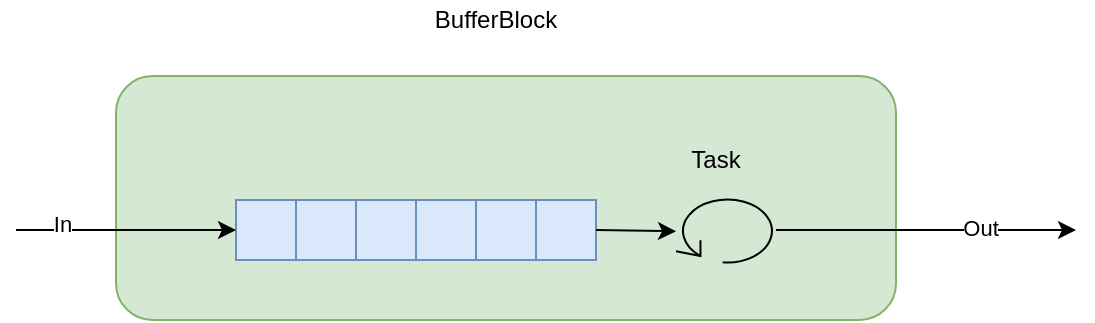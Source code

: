 <mxfile version="14.5.1" type="device"><diagram id="lsLiC__vehmvah4cFFTx" name="Page-1"><mxGraphModel dx="1089" dy="970" grid="1" gridSize="10" guides="1" tooltips="1" connect="1" arrows="1" fold="1" page="1" pageScale="1" pageWidth="827" pageHeight="1169" math="0" shadow="0"><root><mxCell id="0"/><mxCell id="1" parent="0"/><mxCell id="U_9f4GhCMsjbG5ieTPol-8" value="" style="rounded=1;whiteSpace=wrap;html=1;fillColor=#d5e8d4;strokeColor=#82b366;" vertex="1" parent="1"><mxGeometry x="230" y="198" width="390" height="122" as="geometry"/></mxCell><mxCell id="U_9f4GhCMsjbG5ieTPol-1" value="" style="whiteSpace=wrap;html=1;aspect=fixed;fillColor=#dae8fc;strokeColor=#6c8ebf;" vertex="1" parent="1"><mxGeometry x="290" y="260" width="30" height="30" as="geometry"/></mxCell><mxCell id="U_9f4GhCMsjbG5ieTPol-2" value="" style="whiteSpace=wrap;html=1;aspect=fixed;fillColor=#dae8fc;strokeColor=#6c8ebf;" vertex="1" parent="1"><mxGeometry x="320" y="260" width="30" height="30" as="geometry"/></mxCell><mxCell id="U_9f4GhCMsjbG5ieTPol-3" value="" style="whiteSpace=wrap;html=1;aspect=fixed;fillColor=#dae8fc;strokeColor=#6c8ebf;" vertex="1" parent="1"><mxGeometry x="350" y="260" width="30" height="30" as="geometry"/></mxCell><mxCell id="U_9f4GhCMsjbG5ieTPol-4" value="" style="whiteSpace=wrap;html=1;aspect=fixed;fillColor=#dae8fc;strokeColor=#6c8ebf;" vertex="1" parent="1"><mxGeometry x="380" y="260" width="30" height="30" as="geometry"/></mxCell><mxCell id="U_9f4GhCMsjbG5ieTPol-5" value="" style="whiteSpace=wrap;html=1;aspect=fixed;fillColor=#dae8fc;strokeColor=#6c8ebf;" vertex="1" parent="1"><mxGeometry x="410" y="260" width="30" height="30" as="geometry"/></mxCell><mxCell id="U_9f4GhCMsjbG5ieTPol-6" value="" style="whiteSpace=wrap;html=1;aspect=fixed;fillColor=#dae8fc;strokeColor=#6c8ebf;" vertex="1" parent="1"><mxGeometry x="440" y="260" width="30" height="30" as="geometry"/></mxCell><mxCell id="U_9f4GhCMsjbG5ieTPol-9" value="" style="endArrow=classic;html=1;entryX=0;entryY=0.5;entryDx=0;entryDy=0;" edge="1" parent="1" target="U_9f4GhCMsjbG5ieTPol-1"><mxGeometry width="50" height="50" relative="1" as="geometry"><mxPoint x="180" y="275" as="sourcePoint"/><mxPoint x="440" y="470" as="targetPoint"/></mxGeometry></mxCell><mxCell id="U_9f4GhCMsjbG5ieTPol-24" value="In" style="edgeLabel;html=1;align=center;verticalAlign=middle;resizable=0;points=[];" vertex="1" connectable="0" parent="U_9f4GhCMsjbG5ieTPol-9"><mxGeometry x="-0.582" y="3" relative="1" as="geometry"><mxPoint as="offset"/></mxGeometry></mxCell><mxCell id="U_9f4GhCMsjbG5ieTPol-15" value="" style="endArrow=classic;html=1;exitX=1;exitY=0.5;exitDx=0;exitDy=0;" edge="1" parent="1" source="U_9f4GhCMsjbG5ieTPol-6"><mxGeometry width="50" height="50" relative="1" as="geometry"><mxPoint x="390" y="520" as="sourcePoint"/><mxPoint x="510" y="275.667" as="targetPoint"/></mxGeometry></mxCell><mxCell id="U_9f4GhCMsjbG5ieTPol-16" value="" style="shape=mxgraph.bpmn.loop;html=1;outlineConnect=0;" vertex="1" parent="1"><mxGeometry x="510" y="258" width="50" height="34" as="geometry"/></mxCell><mxCell id="U_9f4GhCMsjbG5ieTPol-17" value="Task" style="text;html=1;strokeColor=none;fillColor=none;align=center;verticalAlign=middle;whiteSpace=wrap;rounded=0;" vertex="1" parent="1"><mxGeometry x="510" y="230" width="40" height="20" as="geometry"/></mxCell><mxCell id="U_9f4GhCMsjbG5ieTPol-20" value="" style="endArrow=classic;html=1;edgeStyle=orthogonalEdgeStyle;" edge="1" parent="1" source="U_9f4GhCMsjbG5ieTPol-16"><mxGeometry width="50" height="50" relative="1" as="geometry"><mxPoint x="190" y="285" as="sourcePoint"/><mxPoint x="710" y="275" as="targetPoint"/></mxGeometry></mxCell><mxCell id="U_9f4GhCMsjbG5ieTPol-25" value="Out" style="edgeLabel;html=1;align=center;verticalAlign=middle;resizable=0;points=[];" vertex="1" connectable="0" parent="U_9f4GhCMsjbG5ieTPol-20"><mxGeometry x="0.36" y="2" relative="1" as="geometry"><mxPoint as="offset"/></mxGeometry></mxCell><mxCell id="U_9f4GhCMsjbG5ieTPol-23" value="BufferBlock" style="text;html=1;strokeColor=none;fillColor=none;align=center;verticalAlign=middle;whiteSpace=wrap;rounded=0;" vertex="1" parent="1"><mxGeometry x="400" y="160" width="40" height="20" as="geometry"/></mxCell></root></mxGraphModel></diagram></mxfile>